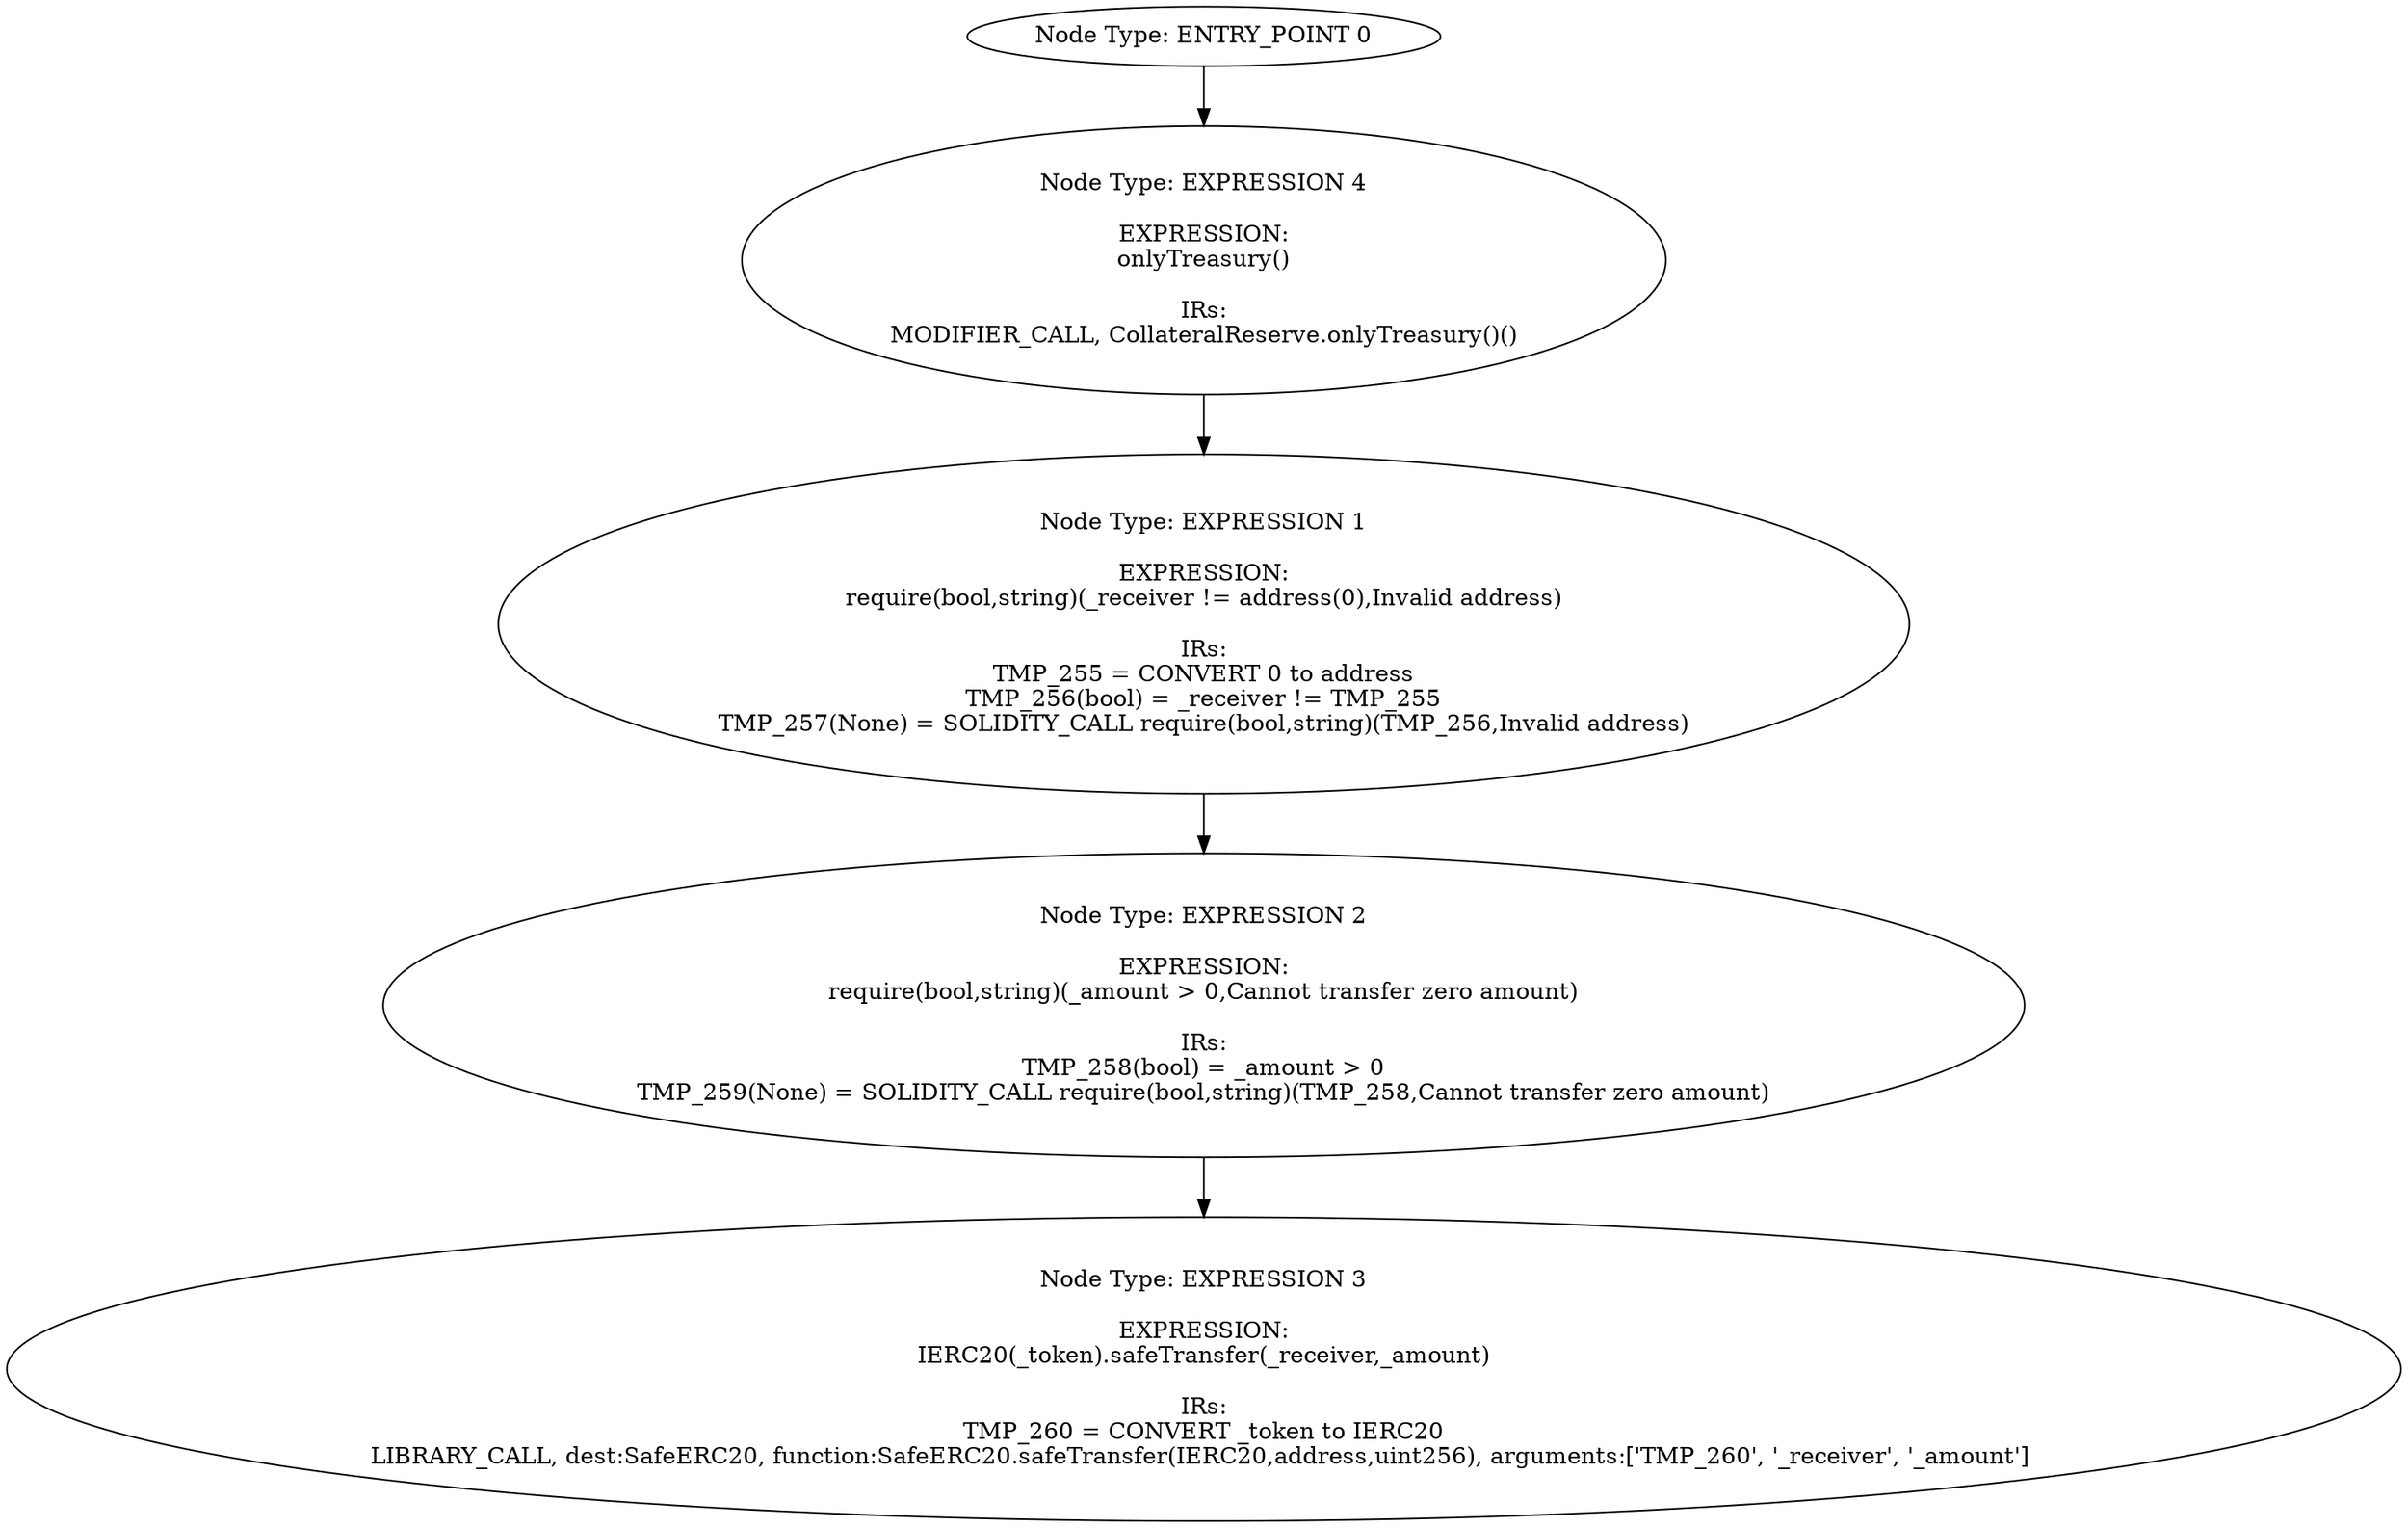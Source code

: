 digraph{
0[label="Node Type: ENTRY_POINT 0
"];
0->4;
1[label="Node Type: EXPRESSION 1

EXPRESSION:
require(bool,string)(_receiver != address(0),Invalid address)

IRs:
TMP_255 = CONVERT 0 to address
TMP_256(bool) = _receiver != TMP_255
TMP_257(None) = SOLIDITY_CALL require(bool,string)(TMP_256,Invalid address)"];
1->2;
2[label="Node Type: EXPRESSION 2

EXPRESSION:
require(bool,string)(_amount > 0,Cannot transfer zero amount)

IRs:
TMP_258(bool) = _amount > 0
TMP_259(None) = SOLIDITY_CALL require(bool,string)(TMP_258,Cannot transfer zero amount)"];
2->3;
3[label="Node Type: EXPRESSION 3

EXPRESSION:
IERC20(_token).safeTransfer(_receiver,_amount)

IRs:
TMP_260 = CONVERT _token to IERC20
LIBRARY_CALL, dest:SafeERC20, function:SafeERC20.safeTransfer(IERC20,address,uint256), arguments:['TMP_260', '_receiver', '_amount'] "];
4[label="Node Type: EXPRESSION 4

EXPRESSION:
onlyTreasury()

IRs:
MODIFIER_CALL, CollateralReserve.onlyTreasury()()"];
4->1;
}
